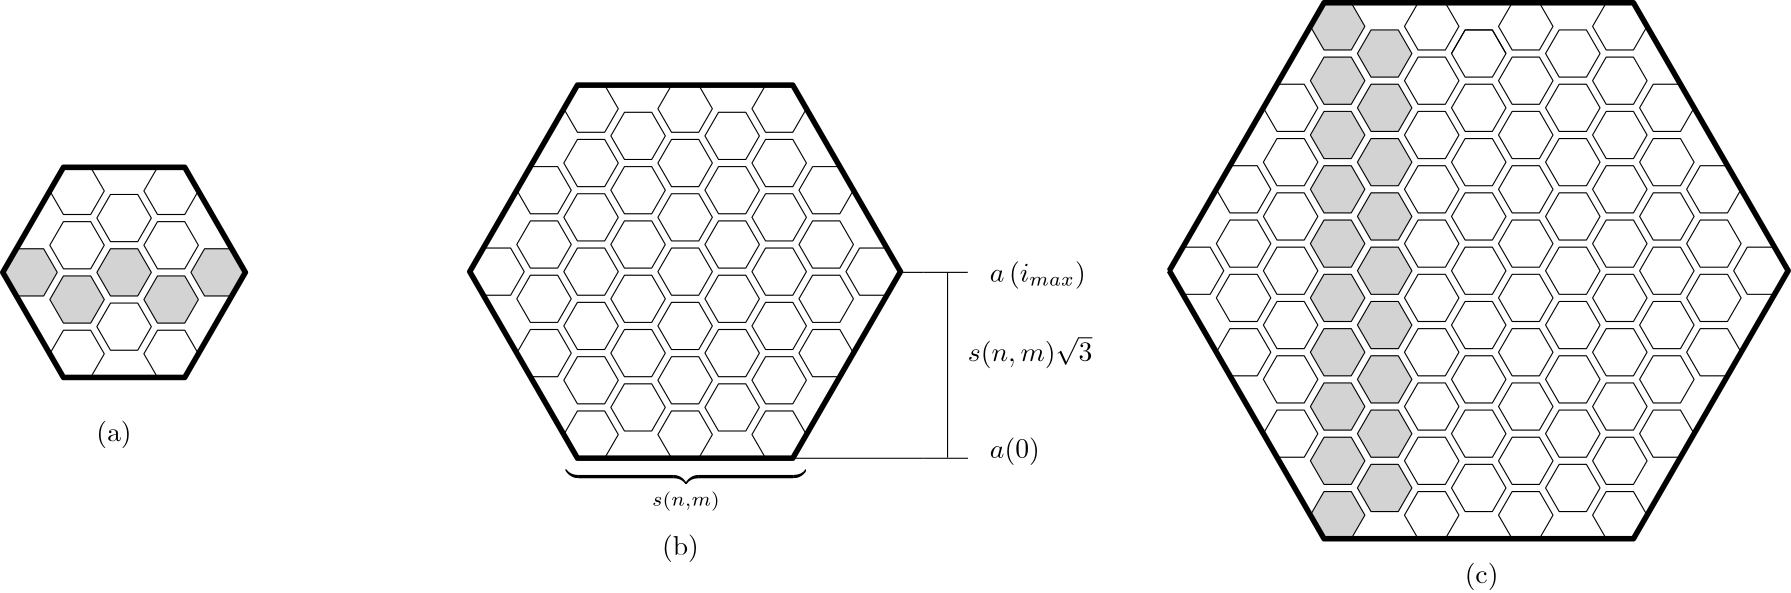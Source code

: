 <?xml version="1.0"?>
<!DOCTYPE ipe SYSTEM "ipe.dtd">
<ipe version="70107" creator="Ipe 7.2.2">
<info created="D:20160605143507" modified="D:20160611121940"/>
<ipestyle name="basic">
<symbol name="arrow/arc(spx)">
<path stroke="sym-stroke" fill="sym-stroke" pen="sym-pen">
0 0 m
-1 0.333 l
-1 -0.333 l
h
</path>
</symbol>
<symbol name="arrow/farc(spx)">
<path stroke="sym-stroke" fill="white" pen="sym-pen">
0 0 m
-1 0.333 l
-1 -0.333 l
h
</path>
</symbol>
<symbol name="arrow/ptarc(spx)">
<path stroke="sym-stroke" fill="sym-stroke" pen="sym-pen">
0 0 m
-1 0.333 l
-0.8 0 l
-1 -0.333 l
h
</path>
</symbol>
<symbol name="arrow/fptarc(spx)">
<path stroke="sym-stroke" fill="white" pen="sym-pen">
0 0 m
-1 0.333 l
-0.8 0 l
-1 -0.333 l
h
</path>
</symbol>
<symbol name="mark/circle(sx)" transformations="translations">
<path fill="sym-stroke">
0.6 0 0 0.6 0 0 e
0.4 0 0 0.4 0 0 e
</path>
</symbol>
<symbol name="mark/disk(sx)" transformations="translations">
<path fill="sym-stroke">
0.6 0 0 0.6 0 0 e
</path>
</symbol>
<symbol name="mark/fdisk(sfx)" transformations="translations">
<group>
<path fill="sym-fill">
0.5 0 0 0.5 0 0 e
</path>
<path fill="sym-stroke" fillrule="eofill">
0.6 0 0 0.6 0 0 e
0.4 0 0 0.4 0 0 e
</path>
</group>
</symbol>
<symbol name="mark/box(sx)" transformations="translations">
<path fill="sym-stroke" fillrule="eofill">
-0.6 -0.6 m
0.6 -0.6 l
0.6 0.6 l
-0.6 0.6 l
h
-0.4 -0.4 m
0.4 -0.4 l
0.4 0.4 l
-0.4 0.4 l
h
</path>
</symbol>
<symbol name="mark/square(sx)" transformations="translations">
<path fill="sym-stroke">
-0.6 -0.6 m
0.6 -0.6 l
0.6 0.6 l
-0.6 0.6 l
h
</path>
</symbol>
<symbol name="mark/fsquare(sfx)" transformations="translations">
<group>
<path fill="sym-fill">
-0.5 -0.5 m
0.5 -0.5 l
0.5 0.5 l
-0.5 0.5 l
h
</path>
<path fill="sym-stroke" fillrule="eofill">
-0.6 -0.6 m
0.6 -0.6 l
0.6 0.6 l
-0.6 0.6 l
h
-0.4 -0.4 m
0.4 -0.4 l
0.4 0.4 l
-0.4 0.4 l
h
</path>
</group>
</symbol>
<symbol name="mark/cross(sx)" transformations="translations">
<group>
<path fill="sym-stroke">
-0.43 -0.57 m
0.57 0.43 l
0.43 0.57 l
-0.57 -0.43 l
h
</path>
<path fill="sym-stroke">
-0.43 0.57 m
0.57 -0.43 l
0.43 -0.57 l
-0.57 0.43 l
h
</path>
</group>
</symbol>
<symbol name="arrow/fnormal(spx)">
<path stroke="sym-stroke" fill="white" pen="sym-pen">
0 0 m
-1 0.333 l
-1 -0.333 l
h
</path>
</symbol>
<symbol name="arrow/pointed(spx)">
<path stroke="sym-stroke" fill="sym-stroke" pen="sym-pen">
0 0 m
-1 0.333 l
-0.8 0 l
-1 -0.333 l
h
</path>
</symbol>
<symbol name="arrow/fpointed(spx)">
<path stroke="sym-stroke" fill="white" pen="sym-pen">
0 0 m
-1 0.333 l
-0.8 0 l
-1 -0.333 l
h
</path>
</symbol>
<symbol name="arrow/linear(spx)">
<path stroke="sym-stroke" pen="sym-pen">
-1 0.333 m
0 0 l
-1 -0.333 l
</path>
</symbol>
<symbol name="arrow/fdouble(spx)">
<path stroke="sym-stroke" fill="white" pen="sym-pen">
0 0 m
-1 0.333 l
-1 -0.333 l
h
-1 0 m
-2 0.333 l
-2 -0.333 l
h
</path>
</symbol>
<symbol name="arrow/double(spx)">
<path stroke="sym-stroke" fill="sym-stroke" pen="sym-pen">
0 0 m
-1 0.333 l
-1 -0.333 l
h
-1 0 m
-2 0.333 l
-2 -0.333 l
h
</path>
</symbol>
<pen name="heavier" value="0.8"/>
<pen name="fat" value="1.2"/>
<pen name="ultrafat" value="2"/>
<symbolsize name="large" value="5"/>
<symbolsize name="small" value="2"/>
<symbolsize name="tiny" value="1.1"/>
<arrowsize name="large" value="10"/>
<arrowsize name="small" value="5"/>
<arrowsize name="tiny" value="3"/>
<color name="red" value="1 0 0"/>
<color name="green" value="0 1 0"/>
<color name="blue" value="0 0 1"/>
<color name="yellow" value="1 1 0"/>
<color name="orange" value="1 0.647 0"/>
<color name="gold" value="1 0.843 0"/>
<color name="purple" value="0.627 0.125 0.941"/>
<color name="gray" value="0.745"/>
<color name="brown" value="0.647 0.165 0.165"/>
<color name="navy" value="0 0 0.502"/>
<color name="pink" value="1 0.753 0.796"/>
<color name="seagreen" value="0.18 0.545 0.341"/>
<color name="turquoise" value="0.251 0.878 0.816"/>
<color name="violet" value="0.933 0.51 0.933"/>
<color name="darkblue" value="0 0 0.545"/>
<color name="darkcyan" value="0 0.545 0.545"/>
<color name="darkgray" value="0.663"/>
<color name="darkgreen" value="0 0.392 0"/>
<color name="darkmagenta" value="0.545 0 0.545"/>
<color name="darkorange" value="1 0.549 0"/>
<color name="darkred" value="0.545 0 0"/>
<color name="lightblue" value="0.678 0.847 0.902"/>
<color name="lightcyan" value="0.878 1 1"/>
<color name="lightgray" value="0.827"/>
<color name="lightgreen" value="0.565 0.933 0.565"/>
<color name="lightyellow" value="1 1 0.878"/>
<dashstyle name="dashed" value="[4] 0"/>
<dashstyle name="dotted" value="[1 3] 0"/>
<dashstyle name="dash dotted" value="[4 2 1 2] 0"/>
<dashstyle name="dash dot dotted" value="[4 2 1 2 1 2] 0"/>
<textsize name="large" value="\large"/>
<textsize name="Large" value="\Large"/>
<textsize name="LARGE" value="\LARGE"/>
<textsize name="huge" value="\huge"/>
<textsize name="Huge" value="\Huge"/>
<textsize name="small" value="\small"/>
<textsize name="footnote" value="\footnotesize"/>
<textsize name="tiny" value="\tiny"/>
<textstyle name="center" begin="\begin{center}" end="\end{center}"/>
<textstyle name="itemize" begin="\begin{itemize}" end="\end{itemize}"/>
<textstyle name="item" begin="\begin{itemize}\item{}" end="\end{itemize}"/>
<gridsize name="4 pts" value="4"/>
<gridsize name="8 pts (~3 mm)" value="8"/>
<gridsize name="16 pts (~6 mm)" value="16"/>
<gridsize name="32 pts (~12 mm)" value="32"/>
<gridsize name="10 pts (~3.5 mm)" value="10"/>
<gridsize name="20 pts (~7 mm)" value="20"/>
<gridsize name="14 pts (~5 mm)" value="14"/>
<gridsize name="28 pts (~10 mm)" value="28"/>
<gridsize name="56 pts (~20 mm)" value="56"/>
<anglesize name="90 deg" value="90"/>
<anglesize name="60 deg" value="60"/>
<anglesize name="45 deg" value="45"/>
<anglesize name="30 deg" value="30"/>
<anglesize name="22.5 deg" value="22.5"/>
<opacity name="10%" value="0.1"/>
<opacity name="30%" value="0.3"/>
<opacity name="50%" value="0.5"/>
<opacity name="75%" value="0.75"/>
<tiling name="falling" angle="-60" step="4" width="1"/>
<tiling name="rising" angle="30" step="4" width="1"/>
</ipestyle>
<ipestyle name="bigpaper">
<layout paper="10000 6000" origin="0 0" frame="10000 6000"/>
<titlestyle pos="10 10" size="LARGE" color="title"  valign="baseline"/>
</ipestyle>
<page>
<layer name="alpha"/>
<view layers="alpha" active="alpha"/>
<path layer="alpha" matrix="-0.0685207 0 0 0.0685207 5092.86 2119.36" stroke="black">
5455.11 3520 m
5383.55 3643.94 l
5240.45 3643.94 l
5168.89 3520 l
5240.45 3396.06 l
5383.55 3396.06 l
h
</path>
<path matrix="-0.0685207 0 0 0.0685207 5109.79 2109.59" stroke="black">
5455.11 3520 m
5383.55 3643.94 l
5240.45 3643.94 l
5168.89 3520 l
5240.45 3396.06 l
5383.55 3396.06 l
h
</path>
<path matrix="-0.0685207 0 0 0.0685207 5126.72 2119.36" stroke="black">
5455.11 3520 m
5383.55 3643.94 l
5240.45 3643.94 l
5168.89 3520 l
5240.45 3396.06 l
5383.55 3396.06 l
h
</path>
<path matrix="-0.0685207 0 0 0.0685207 5126.72 2099.81" stroke="black">
5455.11 3520 m
5383.55 3643.94 l
5240.45 3643.94 l
5168.89 3520 l
5240.45 3396.06 l
5383.55 3396.06 l
h
</path>
<path matrix="-0.0685207 0 0 0.0685207 5092.86 2099.81" stroke="black">
5455.11 3520 m
5383.55 3643.94 l
5240.45 3643.94 l
5168.89 3520 l
5240.45 3396.06 l
5383.55 3396.06 l
h
</path>
<path matrix="-0.0685207 0 0 0.0685207 5075.93 2109.59" stroke="black">
5455.11 3520 m
5383.55 3643.94 l
5240.45 3643.94 l
5168.89 3520 l
5240.45 3396.06 l
5383.55 3396.06 l
h
</path>
<path matrix="-0.0685207 0 0 0.0685207 5025.13 2119.36" stroke="black" fill="lightgray">
5455.11 3520 m
5383.55 3643.94 l
5240.45 3643.94 l
5168.89 3520 l
5240.45 3396.06 l
5383.55 3396.06 l
h
</path>
<path matrix="-0.0685207 0 0 0.0685207 5042.06 2109.59" stroke="black" fill="lightgray">
5455.11 3520 m
5383.55 3643.94 l
5240.45 3643.94 l
5168.89 3520 l
5240.45 3396.06 l
5383.55 3396.06 l
h
</path>
<path matrix="-0.0685207 0 0 0.0685207 5059 2119.36" stroke="black">
5455.11 3520 m
5383.55 3643.94 l
5240.45 3643.94 l
5168.89 3520 l
5240.45 3396.06 l
5383.55 3396.06 l
h
</path>
<path matrix="-0.0685207 0 0 0.0685207 5059 2099.81" stroke="black">
5455.11 3520 m
5383.55 3643.94 l
5240.45 3643.94 l
5168.89 3520 l
5240.45 3396.06 l
5383.55 3396.06 l
h
</path>
<path matrix="-0.0685207 0 0 0.0685207 5025.13 2099.81" stroke="black" fill="lightgray">
5455.11 3520 m
5383.55 3643.94 l
5240.45 3643.94 l
5168.89 3520 l
5240.45 3396.06 l
5383.55 3396.06 l
h
</path>
<path matrix="-0.0685207 0 0 0.0685207 5092.86 2060.71" stroke="black">
5455.11 3520 m
5383.55 3643.94 l
5240.45 3643.94 l
5168.89 3520 l
5240.45 3396.06 l
5383.55 3396.06 l
h
</path>
<path matrix="-0.0685207 0 0 0.0685207 5109.79 2070.49" stroke="black">
5455.11 3520 m
5383.55 3643.94 l
5240.45 3643.94 l
5168.89 3520 l
5240.45 3396.06 l
5383.55 3396.06 l
h
</path>
<path matrix="-0.0685207 0 0 0.0685207 5092.86 2080.26" stroke="black">
5455.11 3520 m
5383.55 3643.94 l
5240.45 3643.94 l
5168.89 3520 l
5240.45 3396.06 l
5383.55 3396.06 l
h
</path>
<path matrix="-0.0685207 0 0 0.0685207 5109.79 2050.94" stroke="black">
5455.11 3520 m
5383.55 3643.94 l
5240.45 3643.94 l
5168.89 3520 l
5240.45 3396.06 l
5383.55 3396.06 l
h
</path>
<path matrix="-0.0685207 0 0 0.0685207 5126.72 2060.71" stroke="black">
5455.11 3520 m
5383.55 3643.94 l
5240.45 3643.94 l
5168.89 3520 l
5240.45 3396.06 l
5383.55 3396.06 l
h
</path>
<path matrix="-0.0685207 0 0 0.0685207 5109.79 2090.04" stroke="black">
5455.11 3520 m
5383.55 3643.94 l
5240.45 3643.94 l
5168.89 3520 l
5240.45 3396.06 l
5383.55 3396.06 l
h
</path>
<path matrix="-0.0685207 0 0 0.0685207 5126.72 2080.26" stroke="black">
5455.11 3520 m
5383.55 3643.94 l
5240.45 3643.94 l
5168.89 3520 l
5240.45 3396.06 l
5383.55 3396.06 l
h
</path>
<path matrix="-0.0685207 0 0 0.0685207 5126.72 2041.16" stroke="black">
5455.11 3520 m
5383.55 3643.94 l
5240.45 3643.94 l
5168.89 3520 l
5240.45 3396.06 l
5383.55 3396.06 l
h
</path>
<path matrix="-0.0685207 0 0 0.0685207 5092.86 2041.16" stroke="black">
5455.11 3520 m
5383.55 3643.94 l
5240.45 3643.94 l
5168.89 3520 l
5240.45 3396.06 l
5383.55 3396.06 l
h
</path>
<path matrix="-0.0685207 0 0 0.0685207 5075.93 2050.94" stroke="black">
5455.11 3520 m
5383.55 3643.94 l
5240.45 3643.94 l
5168.89 3520 l
5240.45 3396.06 l
5383.55 3396.06 l
h
</path>
<path matrix="-0.0685207 0 0 0.0685207 5075.93 2070.49" stroke="black">
5455.11 3520 m
5383.55 3643.94 l
5240.45 3643.94 l
5168.89 3520 l
5240.45 3396.06 l
5383.55 3396.06 l
h
</path>
<path matrix="-0.0685207 0 0 0.0685207 5075.93 2090.04" stroke="black">
5455.11 3520 m
5383.55 3643.94 l
5240.45 3643.94 l
5168.89 3520 l
5240.45 3396.06 l
5383.55 3396.06 l
h
</path>
<path matrix="-0.0685207 0 0 0.0685207 5025.13 2060.71" stroke="black" fill="lightgray">
5455.11 3520 m
5383.55 3643.94 l
5240.45 3643.94 l
5168.89 3520 l
5240.45 3396.06 l
5383.55 3396.06 l
h
</path>
<path matrix="-0.0685207 0 0 0.0685207 5042.06 2070.49" stroke="black" fill="lightgray">
5455.11 3520 m
5383.55 3643.94 l
5240.45 3643.94 l
5168.89 3520 l
5240.45 3396.06 l
5383.55 3396.06 l
h
</path>
<path matrix="-0.0685207 0 0 0.0685207 5025.13 2080.26" stroke="black" fill="lightgray">
5455.11 3520 m
5383.55 3643.94 l
5240.45 3643.94 l
5168.89 3520 l
5240.45 3396.06 l
5383.55 3396.06 l
h
</path>
<path matrix="-0.0685207 0 0 0.0685207 5042.06 2050.94" stroke="black" fill="lightgray">
5455.11 3520 m
5383.55 3643.94 l
5240.45 3643.94 l
5168.89 3520 l
5240.45 3396.06 l
5383.55 3396.06 l
h
</path>
<path matrix="-0.0685207 0 0 0.0685207 5059 2060.71" stroke="black">
5455.11 3520 m
5383.55 3643.94 l
5240.45 3643.94 l
5168.89 3520 l
5240.45 3396.06 l
5383.55 3396.06 l
h
</path>
<path matrix="-0.0685207 0 0 0.0685207 5042.06 2090.04" stroke="black" fill="lightgray">
5455.11 3520 m
5383.55 3643.94 l
5240.45 3643.94 l
5168.89 3520 l
5240.45 3396.06 l
5383.55 3396.06 l
h
</path>
<path matrix="-0.0685207 0 0 0.0685207 5059 2080.26" stroke="black">
5455.11 3520 m
5383.55 3643.94 l
5240.45 3643.94 l
5168.89 3520 l
5240.45 3396.06 l
5383.55 3396.06 l
h
</path>
<path matrix="-0.0685207 0 0 0.0685207 5059 2041.16" stroke="black">
5455.11 3520 m
5383.55 3643.94 l
5240.45 3643.94 l
5168.89 3520 l
5240.45 3396.06 l
5383.55 3396.06 l
h
</path>
<path matrix="-0.0685207 0 0 0.0685207 5025.13 2041.16" stroke="black" fill="lightgray">
5455.11 3520 m
5383.55 3643.94 l
5240.45 3643.94 l
5168.89 3520 l
5240.45 3396.06 l
5383.55 3396.06 l
h
</path>
<path matrix="-0.0685207 0 0 0.0685207 5008.2 2050.94" stroke="black">
5455.11 3520 m
5383.55 3643.94 l
5240.45 3643.94 l
5168.89 3520 l
5240.45 3396.06 l
5383.55 3396.06 l
h
</path>
<path matrix="-0.0685207 0 0 0.0685207 5008.2 2070.49" stroke="black">
5455.11 3520 m
5383.55 3643.94 l
5240.45 3643.94 l
5168.89 3520 l
5240.45 3396.06 l
5383.55 3396.06 l
h
</path>
<path matrix="-0.0685207 0 0 0.0685207 5008.2 2090.04" stroke="black">
5455.11 3520 m
5383.55 3643.94 l
5240.45 3643.94 l
5168.89 3520 l
5240.45 3396.06 l
5383.55 3396.06 l
h
</path>
<path matrix="-0.0685207 0 0 0.0685207 4991.27 2060.71" stroke="black">
5455.11 3520 m
5383.55 3643.94 l
5240.45 3643.94 l
5168.89 3520 l
5240.45 3396.06 l
5383.55 3396.06 l
h
</path>
<path matrix="-0.0685207 0 0 0.0685207 4991.27 2041.16" stroke="black">
5455.11 3520 m
5383.55 3643.94 l
5240.45 3643.94 l
5168.89 3520 l
5240.45 3396.06 l
5383.55 3396.06 l
h
</path>
<path matrix="-0.0685207 0 0 0.0685207 5160.58 2060.71" stroke="black">
5455.11 3520 m
5383.55 3643.94 l
5240.45 3643.94 l
5168.89 3520 l
5240.45 3396.06 l
5383.55 3396.06 l
h
</path>
<path matrix="-0.0685207 0 0 0.0685207 5160.58 2041.16" stroke="black">
5455.11 3520 m
5383.55 3643.94 l
5240.45 3643.94 l
5168.89 3520 l
5240.45 3396.06 l
5383.55 3396.06 l
h
</path>
<path matrix="-0.0685207 0 0 0.0685207 5143.65 2050.94" stroke="black">
5455.11 3520 m
5383.55 3643.94 l
5240.45 3643.94 l
5168.89 3520 l
5240.45 3396.06 l
5383.55 3396.06 l
h
</path>
<path matrix="-0.0685207 0 0 0.0685207 5143.65 2070.49" stroke="black">
5455.11 3520 m
5383.55 3643.94 l
5240.45 3643.94 l
5168.89 3520 l
5240.45 3396.06 l
5383.55 3396.06 l
h
</path>
<path matrix="-0.0685207 0 0 0.0685207 5143.65 2090.04" stroke="black">
5455.11 3520 m
5383.55 3643.94 l
5240.45 3643.94 l
5168.89 3520 l
5240.45 3396.06 l
5383.55 3396.06 l
h
</path>
<path matrix="-0.0685207 0 0 0.0685207 5092.86 2002.06" stroke="black">
5455.11 3520 m
5383.55 3643.94 l
5240.45 3643.94 l
5168.89 3520 l
5240.45 3396.06 l
5383.55 3396.06 l
h
</path>
<path matrix="-0.0685207 0 0 0.0685207 5109.79 2011.84" stroke="black">
5455.11 3520 m
5383.55 3643.94 l
5240.45 3643.94 l
5168.89 3520 l
5240.45 3396.06 l
5383.55 3396.06 l
h
</path>
<path matrix="-0.0685207 0 0 0.0685207 5092.86 2021.61" stroke="black">
5455.11 3520 m
5383.55 3643.94 l
5240.45 3643.94 l
5168.89 3520 l
5240.45 3396.06 l
5383.55 3396.06 l
h
</path>
<path matrix="-0.0685207 0 0 0.0685207 5109.79 1992.29" stroke="black">
5455.11 3520 m
5383.55 3643.94 l
5240.45 3643.94 l
5168.89 3520 l
5240.45 3396.06 l
5383.55 3396.06 l
h
</path>
<path matrix="-0.0685207 0 0 0.0685207 5126.72 2002.06" stroke="black">
5455.11 3520 m
5383.55 3643.94 l
5240.45 3643.94 l
5168.89 3520 l
5240.45 3396.06 l
5383.55 3396.06 l
h
</path>
<path matrix="-0.0685207 0 0 0.0685207 5109.79 2031.39" stroke="black">
5455.11 3520 m
5383.55 3643.94 l
5240.45 3643.94 l
5168.89 3520 l
5240.45 3396.06 l
5383.55 3396.06 l
h
</path>
<path matrix="-0.0685207 0 0 0.0685207 5126.72 2021.61" stroke="black">
5455.11 3520 m
5383.55 3643.94 l
5240.45 3643.94 l
5168.89 3520 l
5240.45 3396.06 l
5383.55 3396.06 l
h
</path>
<path matrix="-0.0685207 0 0 0.0685207 5126.72 1982.51" stroke="black">
5455.11 3520 m
5383.55 3643.94 l
5240.45 3643.94 l
5168.89 3520 l
5240.45 3396.06 l
5383.55 3396.06 l
h
</path>
<path matrix="-0.0685207 0 0 0.0685207 5092.86 1982.51" stroke="black">
5455.11 3520 m
5383.55 3643.94 l
5240.45 3643.94 l
5168.89 3520 l
5240.45 3396.06 l
5383.55 3396.06 l
h
</path>
<path matrix="-0.0685207 0 0 0.0685207 5075.93 1992.29" stroke="black">
5455.11 3520 m
5383.55 3643.94 l
5240.45 3643.94 l
5168.89 3520 l
5240.45 3396.06 l
5383.55 3396.06 l
h
</path>
<path matrix="-0.0685207 0 0 0.0685207 5075.93 2011.84" stroke="black">
5455.11 3520 m
5383.55 3643.94 l
5240.45 3643.94 l
5168.89 3520 l
5240.45 3396.06 l
5383.55 3396.06 l
h
</path>
<path matrix="-0.0685207 0 0 0.0685207 5075.93 2031.39" stroke="black">
5455.11 3520 m
5383.55 3643.94 l
5240.45 3643.94 l
5168.89 3520 l
5240.45 3396.06 l
5383.55 3396.06 l
h
</path>
<path matrix="-0.0685207 0 0 0.0685207 5025.13 2002.06" stroke="black" fill="lightgray">
5455.11 3520 m
5383.55 3643.94 l
5240.45 3643.94 l
5168.89 3520 l
5240.45 3396.06 l
5383.55 3396.06 l
h
</path>
<path matrix="-0.0685207 0 0 0.0685207 5042.06 2011.84" stroke="black" fill="lightgray">
5455.11 3520 m
5383.55 3643.94 l
5240.45 3643.94 l
5168.89 3520 l
5240.45 3396.06 l
5383.55 3396.06 l
h
</path>
<path matrix="-0.0685207 0 0 0.0685207 5025.13 2021.61" stroke="black" fill="lightgray">
5455.11 3520 m
5383.55 3643.94 l
5240.45 3643.94 l
5168.89 3520 l
5240.45 3396.06 l
5383.55 3396.06 l
h
</path>
<path matrix="-0.0685207 0 0 0.0685207 5042.06 1992.29" stroke="black" fill="lightgray">
5455.11 3520 m
5383.55 3643.94 l
5240.45 3643.94 l
5168.89 3520 l
5240.45 3396.06 l
5383.55 3396.06 l
h
</path>
<path matrix="-0.0685207 0 0 0.0685207 5059 2002.06" stroke="black">
5455.11 3520 m
5383.55 3643.94 l
5240.45 3643.94 l
5168.89 3520 l
5240.45 3396.06 l
5383.55 3396.06 l
h
</path>
<path matrix="-0.0685207 0 0 0.0685207 5042.06 2031.39" stroke="black" fill="lightgray">
5455.11 3520 m
5383.55 3643.94 l
5240.45 3643.94 l
5168.89 3520 l
5240.45 3396.06 l
5383.55 3396.06 l
h
</path>
<path matrix="-0.0685207 0 0 0.0685207 5059 2021.61" stroke="black">
5455.11 3520 m
5383.55 3643.94 l
5240.45 3643.94 l
5168.89 3520 l
5240.45 3396.06 l
5383.55 3396.06 l
h
</path>
<path matrix="-0.0685207 0 0 0.0685207 5059 1982.51" stroke="black">
5455.11 3520 m
5383.55 3643.94 l
5240.45 3643.94 l
5168.89 3520 l
5240.45 3396.06 l
5383.55 3396.06 l
h
</path>
<path matrix="-0.0685207 0 0 0.0685207 5025.13 1982.51" stroke="black" fill="lightgray">
5455.11 3520 m
5383.55 3643.94 l
5240.45 3643.94 l
5168.89 3520 l
5240.45 3396.06 l
5383.55 3396.06 l
h
</path>
<path matrix="-0.0685207 0 0 0.0685207 5008.2 1992.29" stroke="black">
5455.11 3520 m
5383.55 3643.94 l
5240.45 3643.94 l
5168.89 3520 l
5240.45 3396.06 l
5383.55 3396.06 l
h
</path>
<path matrix="-0.0685207 0 0 0.0685207 5008.2 2011.84" stroke="black">
5455.11 3520 m
5383.55 3643.94 l
5240.45 3643.94 l
5168.89 3520 l
5240.45 3396.06 l
5383.55 3396.06 l
h
</path>
<path matrix="-0.0685207 0 0 0.0685207 5008.2 2031.39" stroke="black">
5455.11 3520 m
5383.55 3643.94 l
5240.45 3643.94 l
5168.89 3520 l
5240.45 3396.06 l
5383.55 3396.06 l
h
</path>
<path matrix="-0.0685207 0 0 0.0685207 4991.27 2002.06" stroke="black">
5455.11 3520 m
5383.55 3643.94 l
5240.45 3643.94 l
5168.89 3520 l
5240.45 3396.06 l
5383.55 3396.06 l
h
</path>
<path matrix="-0.0685207 0 0 0.0685207 4974.34 2031.39" stroke="black">
5455.11 3520 m
5383.55 3643.94 l
5240.45 3643.94 l
5168.89 3520 l
5240.45 3396.06 l
5383.55 3396.06 l
h
</path>
<path matrix="-0.0685207 0 0 0.0685207 4991.27 2021.61" stroke="black">
5455.11 3520 m
5383.55 3643.94 l
5240.45 3643.94 l
5168.89 3520 l
5240.45 3396.06 l
5383.55 3396.06 l
h
</path>
<path matrix="-0.0685207 0 0 0.0685207 5160.58 2002.06" stroke="black">
5455.11 3520 m
5383.55 3643.94 l
5240.45 3643.94 l
5168.89 3520 l
5240.45 3396.06 l
5383.55 3396.06 l
h
</path>
<path matrix="-0.0685207 0 0 0.0685207 5160.58 2021.61" stroke="black">
5455.11 3520 m
5383.55 3643.94 l
5240.45 3643.94 l
5168.89 3520 l
5240.45 3396.06 l
5383.55 3396.06 l
h
</path>
<path matrix="-0.0685207 0 0 0.0685207 5177.51 2031.39" stroke="black">
5455.11 3520 m
5383.55 3643.94 l
5240.45 3643.94 l
5168.89 3520 l
5240.45 3396.06 l
5383.55 3396.06 l
h
</path>
<path matrix="-0.0685207 0 0 0.0685207 5143.65 1992.29" stroke="black">
5455.11 3520 m
5383.55 3643.94 l
5240.45 3643.94 l
5168.89 3520 l
5240.45 3396.06 l
5383.55 3396.06 l
h
</path>
<path matrix="-0.0685207 0 0 0.0685207 5143.65 2011.84" stroke="black">
5455.11 3520 m
5383.55 3643.94 l
5240.45 3643.94 l
5168.89 3520 l
5240.45 3396.06 l
5383.55 3396.06 l
h
</path>
<path matrix="-0.0685207 0 0 0.0685207 5143.65 2031.39" stroke="black">
5455.11 3520 m
5383.55 3643.94 l
5240.45 3643.94 l
5168.89 3520 l
5240.45 3396.06 l
5383.55 3396.06 l
h
</path>
<path matrix="-0.0685207 0 0 0.0685207 5092.86 1943.41" stroke="black">
5455.11 3520 m
5383.55 3643.94 l
5240.45 3643.94 l
5168.89 3520 l
5240.45 3396.06 l
5383.55 3396.06 l
h
</path>
<path matrix="-0.0685207 0 0 0.0685207 5109.79 1953.19" stroke="black">
5455.11 3520 m
5383.55 3643.94 l
5240.45 3643.94 l
5168.89 3520 l
5240.45 3396.06 l
5383.55 3396.06 l
h
</path>
<path matrix="-0.0685207 0 0 0.0685207 5092.86 1962.96" stroke="black">
5455.11 3520 m
5383.55 3643.94 l
5240.45 3643.94 l
5168.89 3520 l
5240.45 3396.06 l
5383.55 3396.06 l
h
</path>
<path matrix="-0.0685207 0 0 0.0685207 5126.72 1943.41" stroke="black">
5455.11 3520 m
5383.55 3643.94 l
5240.45 3643.94 l
5168.89 3520 l
5240.45 3396.06 l
5383.55 3396.06 l
h
</path>
<path matrix="-0.0685207 0 0 0.0685207 5109.79 1972.74" stroke="black">
5455.11 3520 m
5383.55 3643.94 l
5240.45 3643.94 l
5168.89 3520 l
5240.45 3396.06 l
5383.55 3396.06 l
h
</path>
<path matrix="-0.0685207 0 0 0.0685207 5126.72 1962.96" stroke="black">
5455.11 3520 m
5383.55 3643.94 l
5240.45 3643.94 l
5168.89 3520 l
5240.45 3396.06 l
5383.55 3396.06 l
h
</path>
<path matrix="-0.0685207 0 0 0.0685207 5075.93 1953.19" stroke="black">
5455.11 3520 m
5383.55 3643.94 l
5240.45 3643.94 l
5168.89 3520 l
5240.45 3396.06 l
5383.55 3396.06 l
h
</path>
<path matrix="-0.0685207 0 0 0.0685207 5075.93 1972.74" stroke="black">
5455.11 3520 m
5383.55 3643.94 l
5240.45 3643.94 l
5168.89 3520 l
5240.45 3396.06 l
5383.55 3396.06 l
h
</path>
<path matrix="-0.0685207 0 0 0.0685207 5025.13 1943.41" stroke="black" fill="lightgray">
5455.11 3520 m
5383.55 3643.94 l
5240.45 3643.94 l
5168.89 3520 l
5240.45 3396.06 l
5383.55 3396.06 l
h
</path>
<path matrix="-0.0685207 0 0 0.0685207 5042.06 1953.19" stroke="black" fill="lightgray">
5455.11 3520 m
5383.55 3643.94 l
5240.45 3643.94 l
5168.89 3520 l
5240.45 3396.06 l
5383.55 3396.06 l
h
</path>
<path matrix="-0.0685207 0 0 0.0685207 5025.13 1962.96" stroke="black" fill="lightgray">
5455.11 3520 m
5383.55 3643.94 l
5240.45 3643.94 l
5168.89 3520 l
5240.45 3396.06 l
5383.55 3396.06 l
h
</path>
<path matrix="-0.0685207 0 0 0.0685207 5059 1943.41" stroke="black">
5455.11 3520 m
5383.55 3643.94 l
5240.45 3643.94 l
5168.89 3520 l
5240.45 3396.06 l
5383.55 3396.06 l
h
</path>
<path matrix="-0.0685207 0 0 0.0685207 5042.06 1972.74" stroke="black" fill="lightgray">
5455.11 3520 m
5383.55 3643.94 l
5240.45 3643.94 l
5168.89 3520 l
5240.45 3396.06 l
5383.55 3396.06 l
h
</path>
<path matrix="-0.0685207 0 0 0.0685207 5059 1962.96" stroke="black">
5455.11 3520 m
5383.55 3643.94 l
5240.45 3643.94 l
5168.89 3520 l
5240.45 3396.06 l
5383.55 3396.06 l
h
</path>
<path matrix="-0.0685207 0 0 0.0685207 5008.2 1972.74" stroke="black">
5455.11 3520 m
5383.55 3643.94 l
5240.45 3643.94 l
5168.89 3520 l
5240.45 3396.06 l
5383.55 3396.06 l
h
</path>
<path matrix="-0.0685207 0 0 0.0685207 5143.65 1972.74" stroke="black">
5455.11 3520 m
5383.55 3643.94 l
5240.45 3643.94 l
5168.89 3520 l
5240.45 3396.06 l
5383.55 3396.06 l
h
</path>
<path matrix="-0.0685207 0 0 0.0685207 5074.26 2066.62" stroke="black" pen="fat">
6913.32 3005.73 m
6100.47 4413.62 l
4474.78 4413.62 l
3661.93 3005.73 l
4474.78 1597.84 l
6100.47 1597.84 l
h
</path>
<path matrix="-0.0685207 0 0 0.0685207 5074.26 2027.16" stroke="black" pen="ultrafat">
6913.32 3581.73 m
6100.47 4989.62 l
4474.78 4989.61 l
3661.93 3581.73 l
4474.78 2173.85 l
6100.48 2173.85 l
6913.32 3581.73 l
</path>
<path matrix="-0.0685207 0 0 0.0685207 5074.26 2027.16" stroke="black">
5359.18 4846.95 m
5430.74 4723.01 l
</path>
<path matrix="-0.0685207 0 0 0.0685207 5074.26 2027.16" stroke="black">
5216.08 4846.95 m
5144.52 4723.01 l
</path>
<path matrix="-0.0685207 0 0 0.0685207 5074.26 2027.16" stroke="black">
5359.18 4846.95 m
5216.08 4846.95 l
</path>
<path matrix="-0.0685207 0 0 0.0685207 4807.16 2060.39" stroke="black">
5455.11 3520 m
5383.55 3643.94 l
5240.45 3643.94 l
5168.89 3520 l
5240.45 3396.06 l
5383.55 3396.06 l
h
</path>
<path matrix="-0.0685207 0 0 0.0685207 4824.09 2070.17" stroke="black">
5455.11 3520 m
5383.55 3643.94 l
5240.45 3643.94 l
5168.89 3520 l
5240.45 3396.06 l
5383.55 3396.06 l
h
</path>
<path matrix="-0.0685207 0 0 0.0685207 4807.16 2079.94" stroke="black">
5455.11 3520 m
5383.55 3643.94 l
5240.45 3643.94 l
5168.89 3520 l
5240.45 3396.06 l
5383.55 3396.06 l
h
</path>
<path matrix="-0.0685207 0 0 0.0685207 4824.09 2050.62" stroke="black">
5455.11 3520 m
5383.55 3643.94 l
5240.45 3643.94 l
5168.89 3520 l
5240.45 3396.06 l
5383.55 3396.06 l
h
</path>
<path matrix="-0.0685207 0 0 0.0685207 4841.02 2060.39" stroke="black">
5455.11 3520 m
5383.55 3643.94 l
5240.45 3643.94 l
5168.89 3520 l
5240.45 3396.06 l
5383.55 3396.06 l
h
</path>
<path matrix="-0.0685207 0 0 0.0685207 4824.09 2089.72" stroke="black">
5455.11 3520 m
5383.55 3643.94 l
5240.45 3643.94 l
5168.89 3520 l
5240.45 3396.06 l
5383.55 3396.06 l
h
</path>
<path matrix="-0.0685207 0 0 0.0685207 4841.02 2040.84" stroke="black">
5455.11 3520 m
5383.55 3643.94 l
5240.45 3643.94 l
5168.89 3520 l
5240.45 3396.06 l
5383.55 3396.06 l
h
</path>
<path matrix="-0.0685207 0 0 0.0685207 4807.16 2040.84" stroke="black">
5455.11 3520 m
5383.55 3643.94 l
5240.45 3643.94 l
5168.89 3520 l
5240.45 3396.06 l
5383.55 3396.06 l
h
</path>
<path matrix="-0.0685207 0 0 0.0685207 4790.23 2050.62" stroke="black">
5455.11 3520 m
5383.55 3643.94 l
5240.45 3643.94 l
5168.89 3520 l
5240.45 3396.06 l
5383.55 3396.06 l
h
</path>
<path matrix="-0.0685207 0 0 0.0685207 4790.23 2070.17" stroke="black">
5455.11 3520 m
5383.55 3643.94 l
5240.45 3643.94 l
5168.89 3520 l
5240.45 3396.06 l
5383.55 3396.06 l
h
</path>
<path matrix="-0.0685207 0 0 0.0685207 4790.23 2089.72" stroke="black">
5455.11 3520 m
5383.55 3643.94 l
5240.45 3643.94 l
5168.89 3520 l
5240.45 3396.06 l
5383.55 3396.06 l
h
</path>
<path matrix="-0.0685207 0 0 0.0685207 4739.43 2060.39" stroke="black">
5455.11 3520 m
5383.55 3643.94 l
5240.45 3643.94 l
5168.89 3520 l
5240.45 3396.06 l
5383.55 3396.06 l
h
</path>
<path matrix="-0.0685207 0 0 0.0685207 4756.36 2070.17" stroke="black">
5455.11 3520 m
5383.55 3643.94 l
5240.45 3643.94 l
5168.89 3520 l
5240.45 3396.06 l
5383.55 3396.06 l
h
</path>
<path matrix="-0.0685207 0 0 0.0685207 4756.36 2050.62" stroke="black">
5455.11 3520 m
5383.55 3643.94 l
5240.45 3643.94 l
5168.89 3520 l
5240.45 3396.06 l
5383.55 3396.06 l
h
</path>
<path matrix="-0.0685207 0 0 0.0685207 4773.29 2060.39" stroke="black">
5455.11 3520 m
5383.55 3643.94 l
5240.45 3643.94 l
5168.89 3520 l
5240.45 3396.06 l
5383.55 3396.06 l
h
</path>
<path matrix="-0.0685207 0 0 0.0685207 4756.36 2089.72" stroke="black">
5455.11 3520 m
5383.55 3643.94 l
5240.45 3643.94 l
5168.89 3520 l
5240.45 3396.06 l
5383.55 3396.06 l
h
</path>
<path matrix="-0.0685207 0 0 0.0685207 4773.3 2079.94" stroke="black">
5455.11 3520 m
5383.55 3643.94 l
5240.45 3643.94 l
5168.89 3520 l
5240.45 3396.06 l
5383.55 3396.06 l
h
</path>
<path matrix="-0.0685207 0 0 0.0685207 4773.29 2040.84" stroke="black">
5455.11 3520 m
5383.55 3643.94 l
5240.45 3643.94 l
5168.89 3520 l
5240.45 3396.06 l
5383.55 3396.06 l
h
</path>
<path matrix="-0.0685207 0 0 0.0685207 4739.43 2040.84" stroke="black">
5455.11 3520 m
5383.55 3643.94 l
5240.45 3643.94 l
5168.89 3520 l
5240.45 3396.06 l
5383.55 3396.06 l
h
</path>
<path matrix="-0.0685207 0 0 0.0685207 4807.16 2001.74" stroke="black">
5455.11 3520 m
5383.55 3643.94 l
5240.45 3643.94 l
5168.89 3520 l
5240.45 3396.06 l
5383.55 3396.06 l
h
</path>
<path matrix="-0.0685207 0 0 0.0685207 4824.09 2011.52" stroke="black">
5455.11 3520 m
5383.55 3643.94 l
5240.45 3643.94 l
5168.89 3520 l
5240.45 3396.06 l
5383.55 3396.06 l
h
</path>
<path matrix="-0.0685207 0 0 0.0685207 4807.16 2021.29" stroke="black">
5455.11 3520 m
5383.55 3643.94 l
5240.45 3643.94 l
5168.89 3520 l
5240.45 3396.06 l
5383.55 3396.06 l
h
</path>
<path matrix="-0.0685207 0 0 0.0685207 4824.09 1991.97" stroke="black">
5455.11 3520 m
5383.55 3643.94 l
5240.45 3643.94 l
5168.89 3520 l
5240.45 3396.06 l
5383.55 3396.06 l
h
</path>
<path matrix="-0.0685207 0 0 0.0685207 4841.02 2001.74" stroke="black">
5455.11 3520 m
5383.55 3643.94 l
5240.45 3643.94 l
5168.89 3520 l
5240.45 3396.06 l
5383.55 3396.06 l
h
</path>
<path matrix="-0.0685207 0 0 0.0685207 4824.09 2031.07" stroke="black">
5455.11 3520 m
5383.55 3643.94 l
5240.45 3643.94 l
5168.89 3520 l
5240.45 3396.06 l
5383.55 3396.06 l
h
</path>
<path matrix="-0.0685207 0 0 0.0685207 4841.02 2021.29" stroke="black">
5455.11 3520 m
5383.55 3643.94 l
5240.45 3643.94 l
5168.89 3520 l
5240.45 3396.06 l
5383.55 3396.06 l
h
</path>
<path matrix="-0.0685207 0 0 0.0685207 4807.16 1982.19" stroke="black">
5455.11 3520 m
5383.55 3643.94 l
5240.45 3643.94 l
5168.89 3520 l
5240.45 3396.06 l
5383.55 3396.06 l
h
</path>
<path matrix="-0.0685207 0 0 0.0685207 4790.23 1991.97" stroke="black">
5455.11 3520 m
5383.55 3643.94 l
5240.45 3643.94 l
5168.89 3520 l
5240.45 3396.06 l
5383.55 3396.06 l
h
</path>
<path matrix="-0.0685207 0 0 0.0685207 4790.23 2011.52" stroke="black">
5455.11 3520 m
5383.55 3643.94 l
5240.45 3643.94 l
5168.89 3520 l
5240.45 3396.06 l
5383.55 3396.06 l
h
</path>
<path matrix="-0.0685207 0 0 0.0685207 4790.23 2031.07" stroke="black">
5455.11 3520 m
5383.55 3643.94 l
5240.45 3643.94 l
5168.89 3520 l
5240.45 3396.06 l
5383.55 3396.06 l
h
</path>
<path matrix="-0.0685207 0 0 0.0685207 4739.43 2001.74" stroke="black">
5455.11 3520 m
5383.55 3643.94 l
5240.45 3643.94 l
5168.89 3520 l
5240.45 3396.06 l
5383.55 3396.06 l
h
</path>
<path matrix="-0.0685207 0 0 0.0685207 4756.36 2011.52" stroke="black">
5455.11 3520 m
5383.55 3643.94 l
5240.45 3643.94 l
5168.89 3520 l
5240.45 3396.06 l
5383.55 3396.06 l
h
</path>
<path matrix="-0.0685207 0 0 0.0685207 4739.43 2021.29" stroke="black">
5455.11 3520 m
5383.55 3643.94 l
5240.45 3643.94 l
5168.89 3520 l
5240.45 3396.06 l
5383.55 3396.06 l
h
</path>
<path matrix="-0.0685207 0 0 0.0685207 4756.36 1991.97" stroke="black">
5455.11 3520 m
5383.55 3643.94 l
5240.45 3643.94 l
5168.89 3520 l
5240.45 3396.06 l
5383.55 3396.06 l
h
</path>
<path matrix="-0.0685207 0 0 0.0685207 4773.29 2001.74" stroke="black">
5455.11 3520 m
5383.55 3643.94 l
5240.45 3643.94 l
5168.89 3520 l
5240.45 3396.06 l
5383.55 3396.06 l
h
</path>
<path matrix="-0.0685207 0 0 0.0685207 4756.36 2031.07" stroke="black">
5455.11 3520 m
5383.55 3643.94 l
5240.45 3643.94 l
5168.89 3520 l
5240.45 3396.06 l
5383.55 3396.06 l
h
</path>
<path matrix="-0.0685207 0 0 0.0685207 4773.3 2021.29" stroke="black">
5455.11 3520 m
5383.55 3643.94 l
5240.45 3643.94 l
5168.89 3520 l
5240.45 3396.06 l
5383.55 3396.06 l
h
</path>
<path matrix="-0.0685207 0 0 0.0685207 4773.29 1982.19" stroke="black">
5455.11 3520 m
5383.55 3643.94 l
5240.45 3643.94 l
5168.89 3520 l
5240.45 3396.06 l
5383.55 3396.06 l
h
</path>
<path matrix="-0.0685207 0 0 0.0685207 4722.5 2031.07" stroke="black">
5455.11 3520 m
5383.55 3643.94 l
5240.45 3643.94 l
5168.89 3520 l
5240.45 3396.06 l
5383.55 3396.06 l
h
</path>
<path matrix="-0.0685207 0 0 0.0685207 4857.95 2031.07" stroke="black">
5455.11 3520 m
5383.55 3643.94 l
5240.45 3643.94 l
5168.89 3520 l
5240.45 3396.06 l
5383.55 3396.06 l
h
</path>
<path matrix="-0.0685207 0 0 0.0685207 4824.09 1972.42" stroke="black">
5455.11 3520 m
5383.55 3643.94 l
5240.45 3643.94 l
5168.89 3520 l
5240.45 3396.06 l
5383.55 3396.06 l
h
</path>
<path matrix="-0.0685207 0 0 0.0685207 4790.23 1972.42" stroke="black">
5455.11 3520 m
5383.55 3643.94 l
5240.45 3643.94 l
5168.89 3520 l
5240.45 3396.06 l
5383.55 3396.06 l
h
</path>
<path matrix="-0.0685207 0 0 0.0685207 4756.36 1972.42" stroke="black">
5455.11 3520 m
5383.55 3643.94 l
5240.45 3643.94 l
5168.89 3520 l
5240.45 3396.06 l
5383.55 3396.06 l
h
</path>
<path matrix="-0.0685207 0 0 0.0685207 4616.57 2026.68" stroke="black" pen="ultrafat">
3909.2 3584 m
3343.45 4563.91 l
2211.94 4563.91 l
1646.19 3584 l
2211.94 2604.09 l
3343.45 2604.09 l
h
</path>
<path matrix="-0.0685207 0 0 0.0685207 4605.19 2060.13" stroke="black">
5455.11 3520 m
5383.55 3643.94 l
5240.45 3643.94 l
5168.89 3520 l
5240.45 3396.06 l
5383.55 3396.06 l
h
</path>
<path matrix="-0.0685207 0 0 0.0685207 4605.19 2040.58" stroke="black">
5455.11 3520 m
5383.55 3643.94 l
5240.45 3643.94 l
5168.89 3520 l
5240.45 3396.06 l
5383.55 3396.06 l
h
</path>
<path matrix="-0.0685207 0 0 0.0685207 4588.26 2050.36" stroke="black">
5455.11 3520 m
5383.55 3643.94 l
5240.45 3643.94 l
5168.89 3520 l
5240.45 3396.06 l
5383.55 3396.06 l
h
</path>
<path matrix="-0.0685207 0 0 0.0685207 4571.32 2060.13" stroke="black">
5455.11 3520 m
5383.55 3643.94 l
5240.45 3643.94 l
5168.89 3520 l
5240.45 3396.06 l
5383.55 3396.06 l
h
</path>
<path matrix="-0.0685207 0 0 0.0685207 4571.32 2040.58" stroke="black">
5455.11 3520 m
5383.55 3643.94 l
5240.45 3643.94 l
5168.89 3520 l
5240.45 3396.06 l
5383.55 3396.06 l
h
</path>
<path matrix="-0.0685207 0 0 0.0685207 4605.19 2001.48" stroke="black">
5455.11 3520 m
5383.55 3643.94 l
5240.45 3643.94 l
5168.89 3520 l
5240.45 3396.06 l
5383.55 3396.06 l
h
</path>
<path matrix="-0.0685207 0 0 0.0685207 4605.19 2021.03" stroke="black" fill="lightgray">
5455.11 3520 m
5383.55 3643.94 l
5240.45 3643.94 l
5168.89 3520 l
5240.45 3396.06 l
5383.55 3396.06 l
h
</path>
<path matrix="-0.0685207 0 0 0.0685207 4622.12 2030.81" stroke="black" fill="lightgray">
5455.11 3520 m
5383.55 3643.94 l
5240.45 3643.94 l
5168.89 3520 l
5240.45 3396.06 l
5383.55 3396.06 l
h
</path>
<path matrix="-0.0685207 0 0 0.0685207 4588.26 2011.26" stroke="black">
5455.11 3520 m
5383.55 3643.94 l
5240.45 3643.94 l
5168.89 3520 l
5240.45 3396.06 l
5383.55 3396.06 l
h
</path>
<path matrix="-0.0685207 0 0 0.0685207 4588.26 2030.81" stroke="black" fill="lightgray">
5455.11 3520 m
5383.55 3643.94 l
5240.45 3643.94 l
5168.89 3520 l
5240.45 3396.06 l
5383.55 3396.06 l
h
</path>
<path matrix="-0.0685207 0 0 0.0685207 4571.32 2001.48" stroke="black">
5455.11 3520 m
5383.55 3643.94 l
5240.45 3643.94 l
5168.89 3520 l
5240.45 3396.06 l
5383.55 3396.06 l
h
</path>
<path matrix="-0.0685207 0 0 0.0685207 4554.39 2030.81" stroke="black" fill="lightgray">
5455.11 3520 m
5383.55 3643.94 l
5240.45 3643.94 l
5168.89 3520 l
5240.45 3396.06 l
5383.55 3396.06 l
h
</path>
<path matrix="-0.0685207 0 0 0.0685207 4571.33 2021.03" stroke="black" fill="lightgray">
5455.11 3520 m
5383.55 3643.94 l
5240.45 3643.94 l
5168.89 3520 l
5240.45 3396.06 l
5383.55 3396.06 l
h
</path>
<path matrix="-0.0685207 0 0 0.0685207 4414.6 2026.42" stroke="black" pen="ultrafat">
3415 3584 m
3096.35 4135.92 l
2459.04 4135.92 l
2140.39 3584 l
2459.04 3032.08 l
3096.35 3032.08 l
h
</path>
<text matrix="1 0 0 1 -34.9031 7.71876" transformations="translations" pos="4418.22 2194.36" stroke="black" type="label" width="86.4" height="-0.016" depth="16.82" valign="baseline">$\underbrace{\hspace{1.2in}}_{s(n,m)}$</text>
<path stroke="black">
4512 2272 m
4528 2272 l
</path>
<path matrix="1 0 0 1 0 -2.9237" stroke="black">
4512 2208 m
4528.09 2208 l
</path>
<path matrix="1 0 0 1 -7.27927 0" stroke="black">
4528 2272 m
4528 2205.31 l
</path>
<path stroke="black">
4512 2205.08 m
4465.07 2205.08 l
</path>
<path stroke="black">
4512 2272 m
4504.41 2272 l
</path>
<text transformations="translations" pos="4528 2240" stroke="black" type="label" width="44.857" height="9.039" depth="2.49" valign="baseline">$s(n,m)\sqrt{3} $</text>
<text transformations="translations" pos="4214.23 2211.23" stroke="black" type="label" width="12.73" height="7.473" depth="2.49" valign="baseline">(a)</text>
<text matrix="1 0 0 1 203.656 -40.9464" transformations="translations" pos="4214.23 2211.23" stroke="black" type="label" width="13.284" height="7.473" depth="2.49" valign="baseline">(b)</text>
<text matrix="1 0 0 1 492.641 -51.1276" transformations="translations" pos="4214.23 2211.23" stroke="black" type="label" width="12.177" height="7.473" depth="2.49" valign="baseline">(c)</text>
<text matrix="1 0 0 1 -5.52776 -4.67539" transformations="translations" pos="4541.47 2273.31" stroke="black" type="label" width="34.515" height="7.473" depth="2.49" valign="baseline">$a\left( i_{max}\right)$</text>
<text matrix="1 0 0 1 -5.5233 -68.1121" transformations="translations" pos="4541.47 2273.31" stroke="black" type="label" width="17.996" height="7.473" depth="2.49" valign="baseline">$a(0)$</text>
</page>
</ipe>
